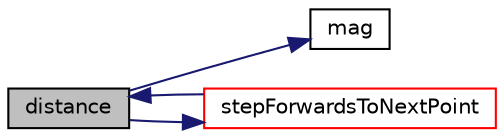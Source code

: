 digraph "distance"
{
  bgcolor="transparent";
  edge [fontname="Helvetica",fontsize="10",labelfontname="Helvetica",labelfontsize="10"];
  node [fontname="Helvetica",fontsize="10",shape=record];
  rankdir="LR";
  Node99577 [label="distance",height=0.2,width=0.4,color="black", fillcolor="grey75", style="filled", fontcolor="black"];
  Node99577 -> Node99578 [color="midnightblue",fontsize="10",style="solid",fontname="Helvetica"];
  Node99578 [label="mag",height=0.2,width=0.4,color="black",URL="$a21851.html#a929da2a3fdcf3dacbbe0487d3a330dae"];
  Node99577 -> Node99579 [color="midnightblue",fontsize="10",style="solid",fontname="Helvetica"];
  Node99579 [label="stepForwardsToNextPoint",height=0.2,width=0.4,color="red",URL="$a21851.html#af4d31a25cf140f175475f9115eba0c96"];
  Node99579 -> Node99577 [color="midnightblue",fontsize="10",style="solid",fontname="Helvetica"];
}
